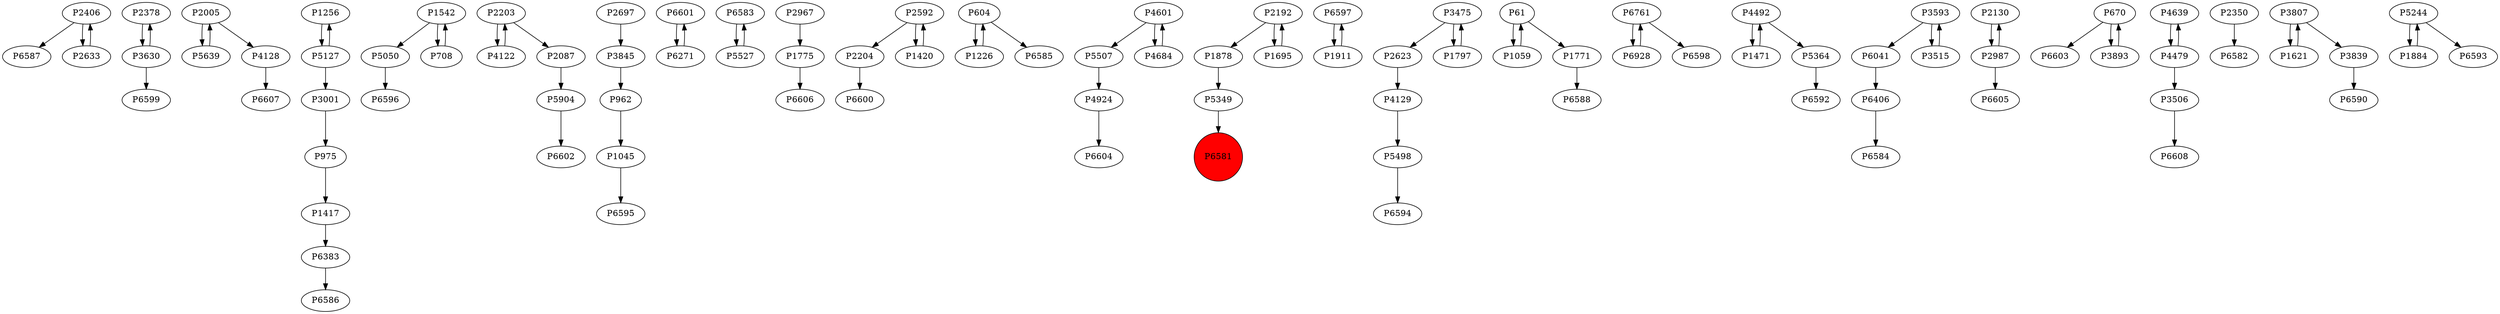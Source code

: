 digraph {
	P2406 -> P6587
	P2378 -> P3630
	P4128 -> P6607
	P1256 -> P5127
	P1542 -> P5050
	P5904 -> P6602
	P5127 -> P3001
	P3845 -> P962
	P6601 -> P6271
	P962 -> P1045
	P2633 -> P2406
	P6583 -> P5527
	P1775 -> P6606
	P2592 -> P2204
	P5639 -> P2005
	P975 -> P1417
	P6271 -> P6601
	P604 -> P1226
	P4924 -> P6604
	P1878 -> P5349
	P6597 -> P1911
	P2623 -> P4129
	P4601 -> P5507
	P61 -> P1059
	P6761 -> P6928
	P3475 -> P1797
	P2005 -> P5639
	P4492 -> P1471
	P708 -> P1542
	P3593 -> P6041
	P2204 -> P6600
	P3630 -> P2378
	P5364 -> P6592
	P2130 -> P2987
	P2987 -> P2130
	P1059 -> P61
	P3475 -> P2623
	P2592 -> P1420
	P4122 -> P2203
	P1420 -> P2592
	P3515 -> P3593
	P5127 -> P1256
	P670 -> P6603
	P5050 -> P6596
	P2203 -> P4122
	P2406 -> P2633
	P3593 -> P3515
	P1045 -> P6595
	P6406 -> P6584
	P4639 -> P4479
	P3893 -> P670
	P1471 -> P4492
	P2350 -> P6582
	P2192 -> P1878
	P6041 -> P6406
	P1417 -> P6383
	P3630 -> P6599
	P2203 -> P2087
	P61 -> P1771
	P2987 -> P6605
	P4479 -> P4639
	P6928 -> P6761
	P4479 -> P3506
	P2967 -> P1775
	P3807 -> P1621
	P4129 -> P5498
	P1226 -> P604
	P1695 -> P2192
	P5498 -> P6594
	P2697 -> P3845
	P5244 -> P1884
	P1797 -> P3475
	P6383 -> P6586
	P604 -> P6585
	P5244 -> P6593
	P3506 -> P6608
	P4601 -> P4684
	P4492 -> P5364
	P2192 -> P1695
	P2005 -> P4128
	P3839 -> P6590
	P4684 -> P4601
	P670 -> P3893
	P1542 -> P708
	P5349 -> P6581
	P1621 -> P3807
	P1884 -> P5244
	P6761 -> P6598
	P1771 -> P6588
	P2087 -> P5904
	P5507 -> P4924
	P1911 -> P6597
	P5527 -> P6583
	P3807 -> P3839
	P3001 -> P975
	P6581 [shape=circle]
	P6581 [style=filled]
	P6581 [fillcolor=red]
}